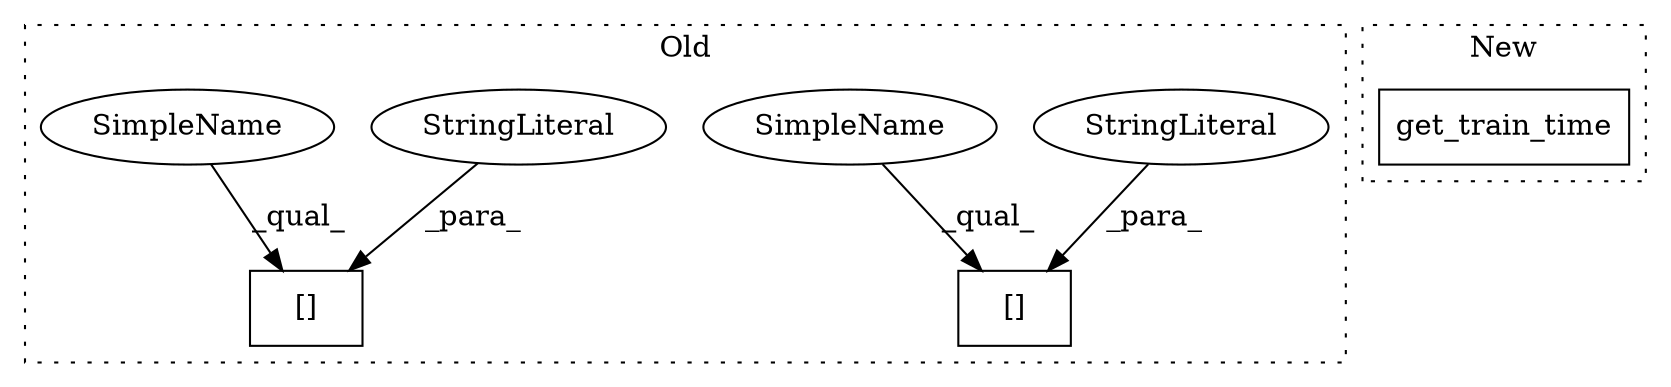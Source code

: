 digraph G {
subgraph cluster0 {
1 [label="[]" a="2" s="7492,7514" l="4,1" shape="box"];
3 [label="StringLiteral" a="45" s="7496" l="18" shape="ellipse"];
4 [label="[]" a="2" s="7288,7308" l="4,1" shape="box"];
5 [label="StringLiteral" a="45" s="7292" l="16" shape="ellipse"];
6 [label="SimpleName" a="42" s="7288" l="3" shape="ellipse"];
7 [label="SimpleName" a="42" s="7492" l="3" shape="ellipse"];
label = "Old";
style="dotted";
}
subgraph cluster1 {
2 [label="get_train_time" a="32" s="6882" l="16" shape="box"];
label = "New";
style="dotted";
}
3 -> 1 [label="_para_"];
5 -> 4 [label="_para_"];
6 -> 4 [label="_qual_"];
7 -> 1 [label="_qual_"];
}